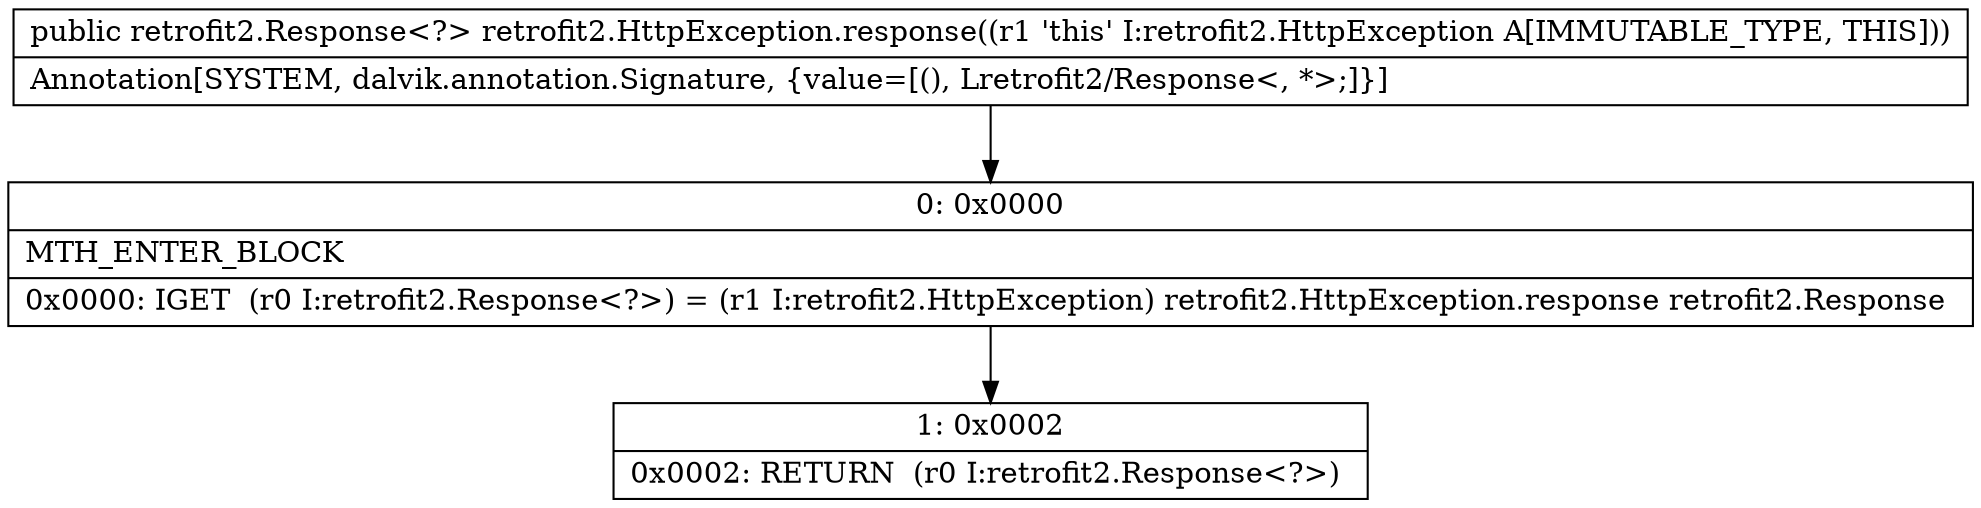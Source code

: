 digraph "CFG forretrofit2.HttpException.response()Lretrofit2\/Response;" {
Node_0 [shape=record,label="{0\:\ 0x0000|MTH_ENTER_BLOCK\l|0x0000: IGET  (r0 I:retrofit2.Response\<?\>) = (r1 I:retrofit2.HttpException) retrofit2.HttpException.response retrofit2.Response \l}"];
Node_1 [shape=record,label="{1\:\ 0x0002|0x0002: RETURN  (r0 I:retrofit2.Response\<?\>) \l}"];
MethodNode[shape=record,label="{public retrofit2.Response\<?\> retrofit2.HttpException.response((r1 'this' I:retrofit2.HttpException A[IMMUTABLE_TYPE, THIS]))  | Annotation[SYSTEM, dalvik.annotation.Signature, \{value=[(), Lretrofit2\/Response\<, *\>;]\}]\l}"];
MethodNode -> Node_0;
Node_0 -> Node_1;
}

